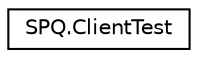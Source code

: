 digraph "Graphical Class Hierarchy"
{
  edge [fontname="Helvetica",fontsize="10",labelfontname="Helvetica",labelfontsize="10"];
  node [fontname="Helvetica",fontsize="10",shape=record];
  rankdir="LR";
  Node0 [label="SPQ.ClientTest",height=0.2,width=0.4,color="black", fillcolor="white", style="filled",URL="$class_s_p_q_1_1_client_test.html"];
}
